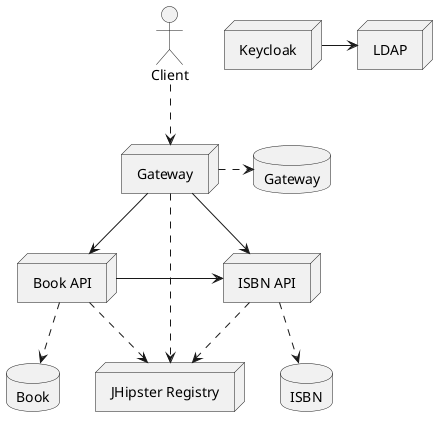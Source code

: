 @startuml

database Book as dbbook
database Gateway as dbgateway
database ISBN as dbisbn

actor Client as client
node Gateway as gateway
node "Book API" as book
node "ISBN API" as isbn
node Keycloak as key
node "JHipster Registry" as registry
node LDAP as ldap

gateway -.> registry
book -.> registry
isbn -.> registry

book -.> dbbook
isbn -.> dbisbn
gateway .> dbgateway

book -> isbn

client -.> gateway
gateway -> book
gateway --> isbn

key -> ldap

@enduml
